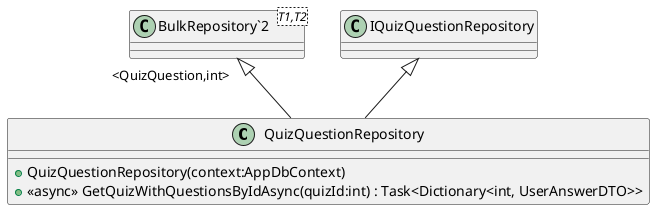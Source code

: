 @startuml
class QuizQuestionRepository {
    + QuizQuestionRepository(context:AppDbContext)
    + <<async>> GetQuizWithQuestionsByIdAsync(quizId:int) : Task<Dictionary<int, UserAnswerDTO>>
}
class "BulkRepository`2"<T1,T2> {
}
"BulkRepository`2" "<QuizQuestion,int>" <|-- QuizQuestionRepository
IQuizQuestionRepository <|-- QuizQuestionRepository
@enduml

